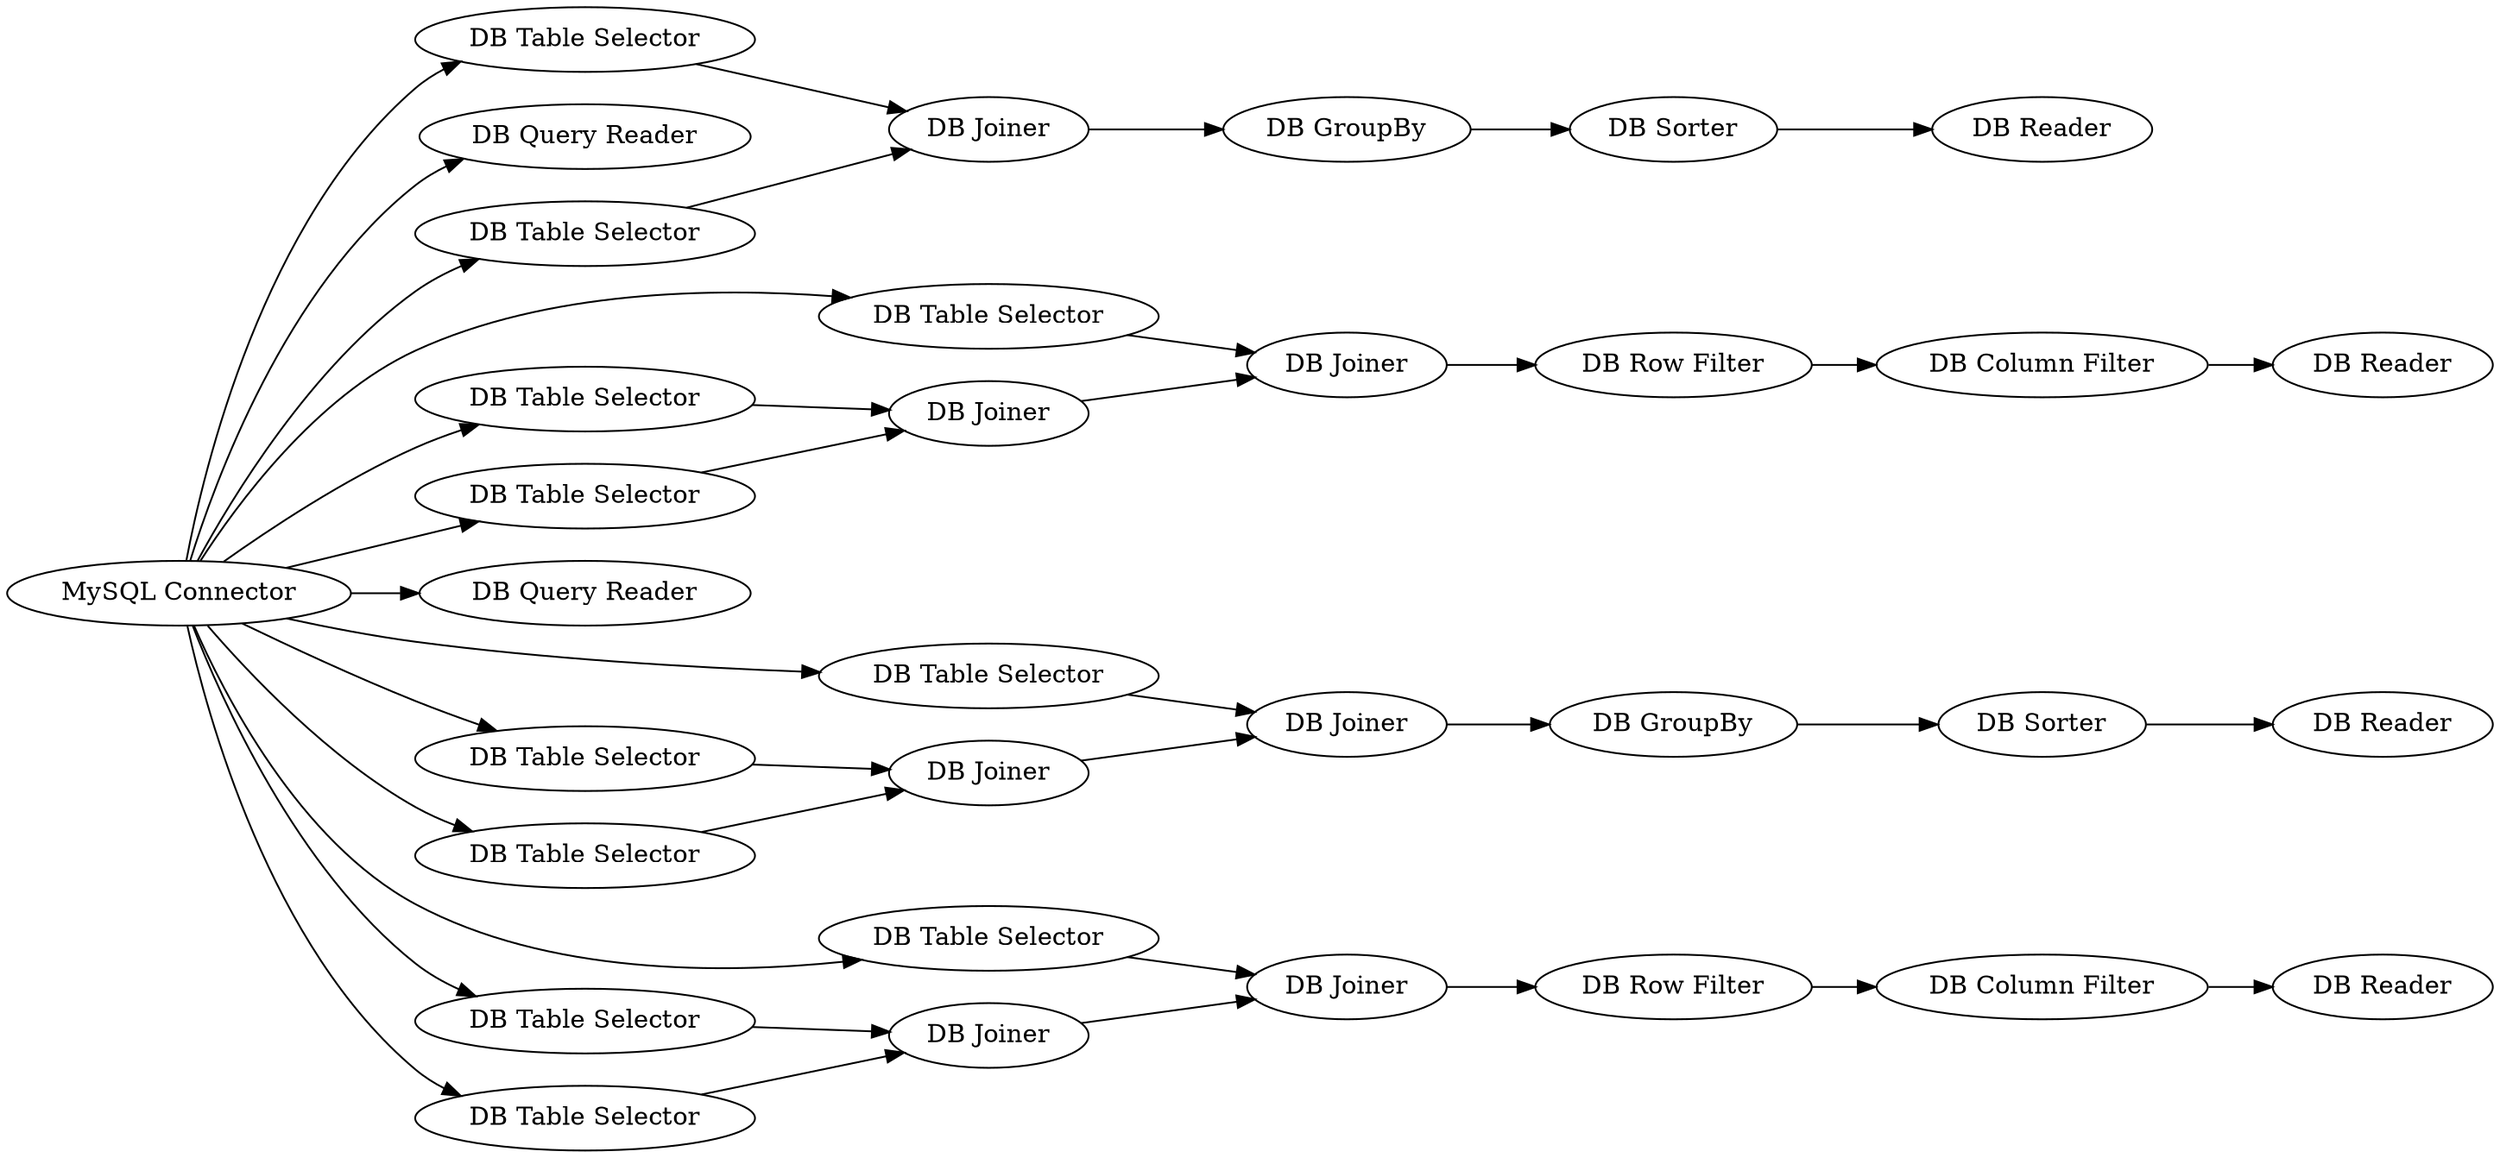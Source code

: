 digraph {
	"-6255974229752460850_13" [label="DB Row Filter"]
	"-6255974229752460850_19" [label="DB Joiner"]
	"-6255974229752460850_26" [label="DB Sorter"]
	"-6255974229752460850_30" [label="DB Table Selector"]
	"-6255974229752460850_39" [label="DB Reader"]
	"-6255974229752460850_27" [label="DB Sorter"]
	"-6255974229752460850_1" [label="MySQL Connector"]
	"-6255974229752460850_14" [label="DB Column Filter"]
	"-6255974229752460850_11" [label="DB Joiner"]
	"-6255974229752460850_37" [label="DB Reader"]
	"-6255974229752460850_33" [label="DB Joiner"]
	"-6255974229752460850_7" [label="DB Query Reader"]
	"-6255974229752460850_16" [label="DB Table Selector"]
	"-6255974229752460850_12" [label="DB Joiner"]
	"-6255974229752460850_36" [label="DB Reader"]
	"-6255974229752460850_8" [label="DB Table Selector"]
	"-6255974229752460850_31" [label="DB Joiner"]
	"-6255974229752460850_23" [label="DB Table Selector"]
	"-6255974229752460850_28" [label="DB GroupBy"]
	"-6255974229752460850_22" [label="DB Table Selector"]
	"-6255974229752460850_38" [label="DB Reader"]
	"-6255974229752460850_2" [label="DB Query Reader"]
	"-6255974229752460850_25" [label="DB GroupBy"]
	"-6255974229752460850_9" [label="DB Table Selector"]
	"-6255974229752460850_32" [label="DB Table Selector"]
	"-6255974229752460850_21" [label="DB Table Selector"]
	"-6255974229752460850_15" [label="DB Column Filter"]
	"-6255974229752460850_18" [label="DB Table Selector"]
	"-6255974229752460850_10" [label="DB Table Selector"]
	"-6255974229752460850_20" [label="DB Row Filter"]
	"-6255974229752460850_35" [label="DB Table Selector"]
	"-6255974229752460850_17" [label="DB Joiner"]
	"-6255974229752460850_24" [label="DB Joiner"]
	"-6255974229752460850_17" -> "-6255974229752460850_19"
	"-6255974229752460850_28" -> "-6255974229752460850_27"
	"-6255974229752460850_1" -> "-6255974229752460850_8"
	"-6255974229752460850_16" -> "-6255974229752460850_17"
	"-6255974229752460850_26" -> "-6255974229752460850_36"
	"-6255974229752460850_19" -> "-6255974229752460850_20"
	"-6255974229752460850_15" -> "-6255974229752460850_38"
	"-6255974229752460850_24" -> "-6255974229752460850_25"
	"-6255974229752460850_9" -> "-6255974229752460850_11"
	"-6255974229752460850_18" -> "-6255974229752460850_19"
	"-6255974229752460850_13" -> "-6255974229752460850_14"
	"-6255974229752460850_22" -> "-6255974229752460850_24"
	"-6255974229752460850_21" -> "-6255974229752460850_17"
	"-6255974229752460850_1" -> "-6255974229752460850_32"
	"-6255974229752460850_1" -> "-6255974229752460850_7"
	"-6255974229752460850_1" -> "-6255974229752460850_30"
	"-6255974229752460850_27" -> "-6255974229752460850_37"
	"-6255974229752460850_23" -> "-6255974229752460850_24"
	"-6255974229752460850_8" -> "-6255974229752460850_11"
	"-6255974229752460850_30" -> "-6255974229752460850_31"
	"-6255974229752460850_32" -> "-6255974229752460850_31"
	"-6255974229752460850_1" -> "-6255974229752460850_18"
	"-6255974229752460850_11" -> "-6255974229752460850_12"
	"-6255974229752460850_10" -> "-6255974229752460850_12"
	"-6255974229752460850_33" -> "-6255974229752460850_28"
	"-6255974229752460850_1" -> "-6255974229752460850_16"
	"-6255974229752460850_1" -> "-6255974229752460850_22"
	"-6255974229752460850_1" -> "-6255974229752460850_35"
	"-6255974229752460850_1" -> "-6255974229752460850_21"
	"-6255974229752460850_35" -> "-6255974229752460850_33"
	"-6255974229752460850_1" -> "-6255974229752460850_23"
	"-6255974229752460850_1" -> "-6255974229752460850_10"
	"-6255974229752460850_12" -> "-6255974229752460850_13"
	"-6255974229752460850_31" -> "-6255974229752460850_33"
	"-6255974229752460850_20" -> "-6255974229752460850_15"
	"-6255974229752460850_1" -> "-6255974229752460850_2"
	"-6255974229752460850_25" -> "-6255974229752460850_26"
	"-6255974229752460850_14" -> "-6255974229752460850_39"
	"-6255974229752460850_1" -> "-6255974229752460850_9"
	rankdir=LR
}
